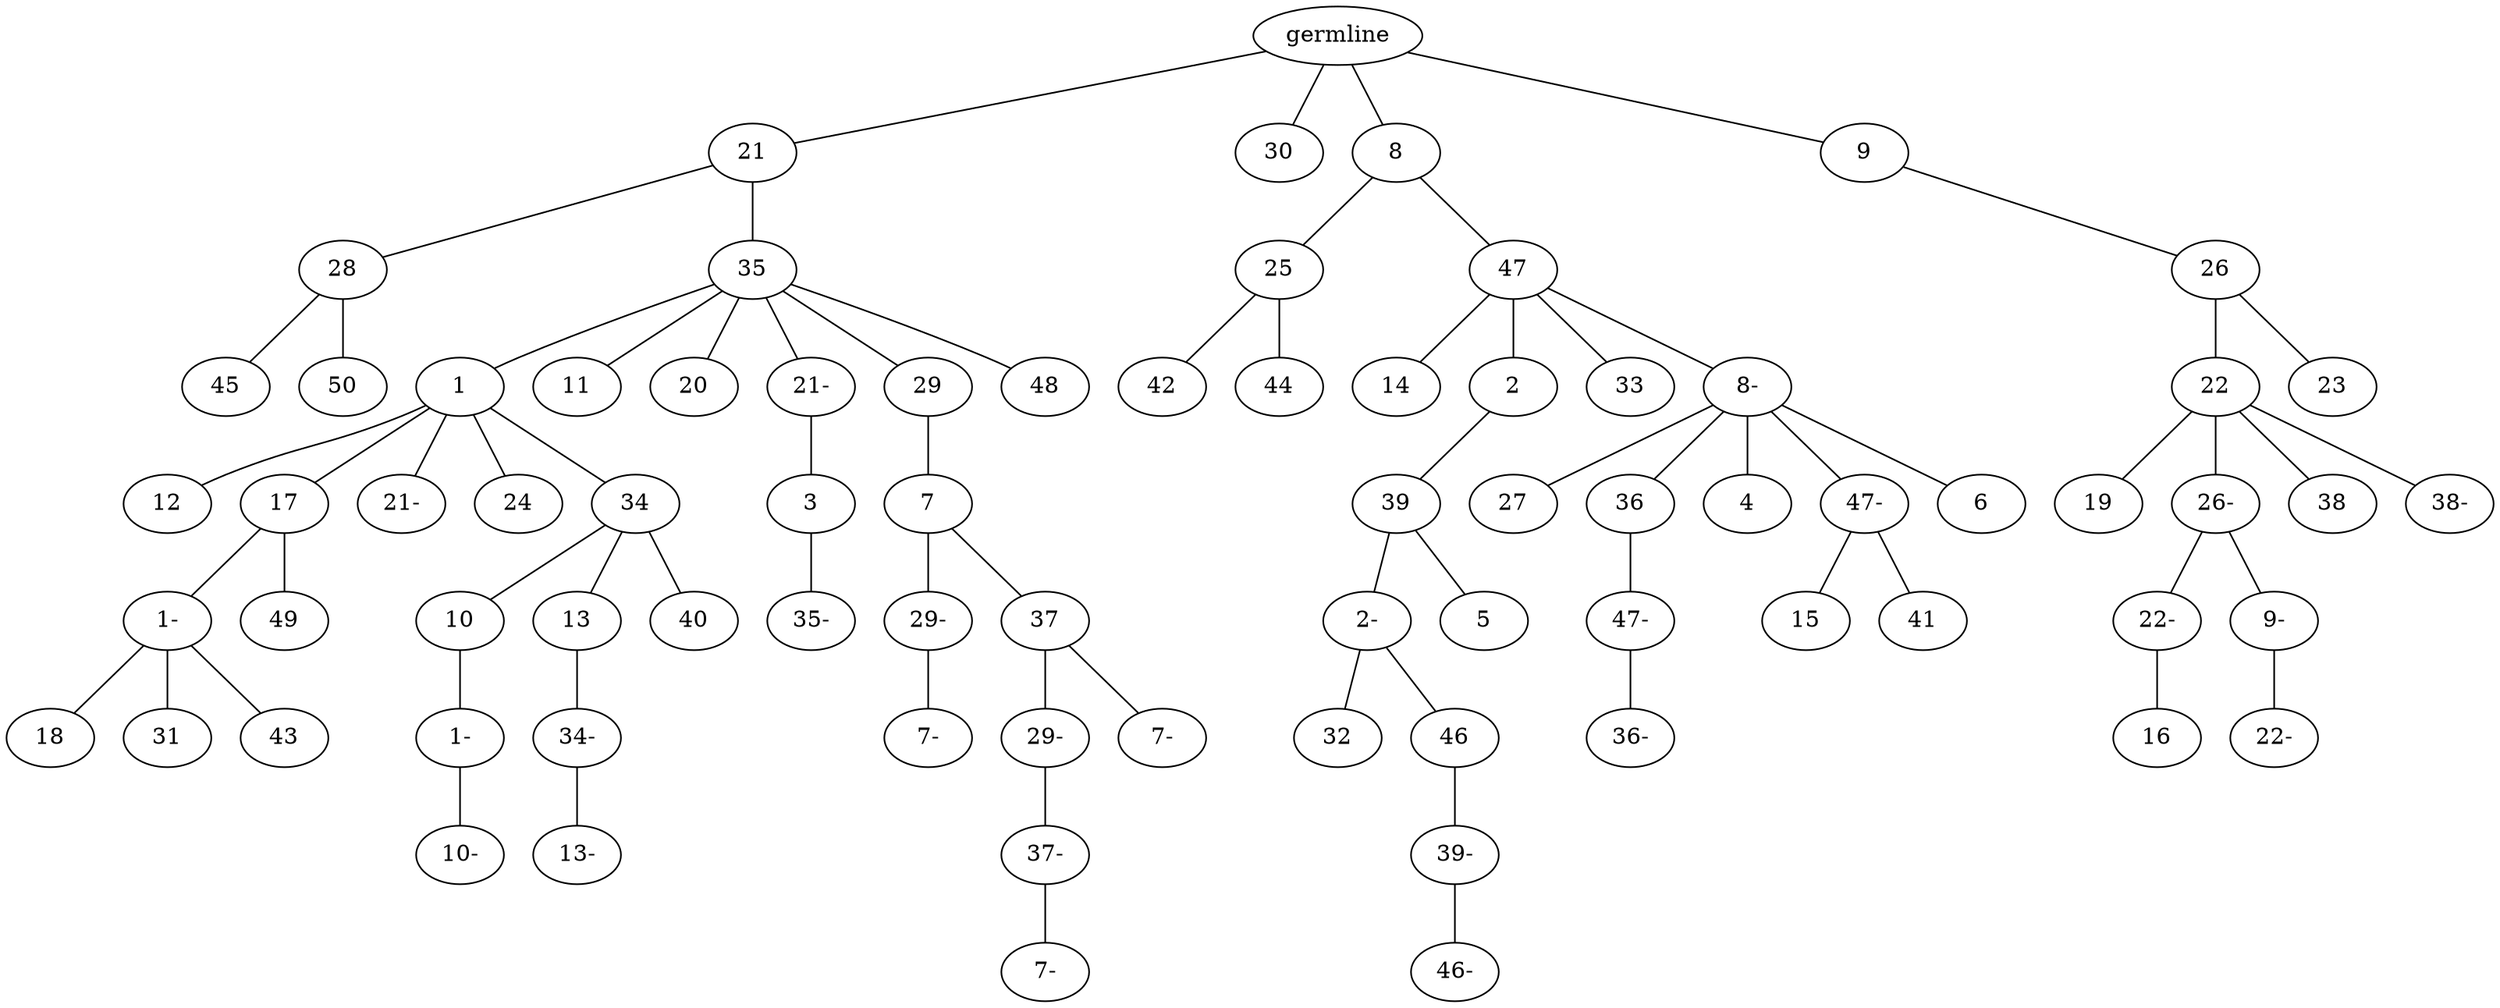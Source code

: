 graph tree {
    "140250458106848" [label="germline"];
    "140250448490992" [label="21"];
    "140250448491568" [label="28"];
    "140250452635952" [label="45"];
    "140250452636288" [label="50"];
    "140250452636672" [label="35"];
    "140250452636384" [label="1"];
    "140250452637728" [label="12"];
    "140250452637008" [label="17"];
    "140250452637200" [label="1-"];
    "140250452637584" [label="18"];
    "140250452637392" [label="31"];
    "140250452637248" [label="43"];
    "140250440562624" [label="49"];
    "140250452637536" [label="21-"];
    "140250452638448" [label="24"];
    "140250452638880" [label="34"];
    "140250452353328" [label="10"];
    "140250452355680" [label="1-"];
    "140250446050880" [label="10-"];
    "140250452355632" [label="13"];
    "140250446049536" [label="34-"];
    "140250446052368" [label="13-"];
    "140250444421680" [label="40"];
    "140250452636432" [label="11"];
    "140250452353952" [label="20"];
    "140250446052560" [label="21-"];
    "140250440454880" [label="3"];
    "140250440456176" [label="35-"];
    "140250446050448" [label="29"];
    "140250440456704" [label="7"];
    "140250440454304" [label="29-"];
    "140250440454832" [label="7-"];
    "140250440456608" [label="37"];
    "140250440456560" [label="29-"];
    "140250440455936" [label="37-"];
    "140250440454784" [label="7-"];
    "140250440457952" [label="7-"];
    "140250440456320" [label="48"];
    "140250448493584" [label="30"];
    "140250452636720" [label="8"];
    "140250440456080" [label="25"];
    "140250440454640" [label="42"];
    "140250440455696" [label="44"];
    "140250440456992" [label="47"];
    "140250440455840" [label="14"];
    "140250440457808" [label="2"];
    "140250440456944" [label="39"];
    "140250440457664" [label="2-"];
    "140250452836304" [label="32"];
    "140250452835200" [label="46"];
    "140250452834432" [label="39-"];
    "140250452833568" [label="46-"];
    "140250440455504" [label="5"];
    "140250440455888" [label="33"];
    "140250440457088" [label="8-"];
    "140250452835248" [label="27"];
    "140250452834672" [label="36"];
    "140250452835968" [label="47-"];
    "140250452833328" [label="36-"];
    "140250452832464" [label="4"];
    "140250452835056" [label="47-"];
    "140250452832896" [label="15"];
    "140250452834768" [label="41"];
    "140250452833088" [label="6"];
    "140250440458096" [label="9"];
    "140250452832656" [label="26"];
    "140250452833616" [label="22"];
    "140250452832560" [label="19"];
    "140250452834912" [label="26-"];
    "140250452835488" [label="22-"];
    "140250452833952" [label="16"];
    "140250452835152" [label="9-"];
    "140250452835584" [label="22-"];
    "140250452833136" [label="38"];
    "140250452832704" [label="38-"];
    "140250452835680" [label="23"];
    "140250458106848" -- "140250448490992";
    "140250458106848" -- "140250448493584";
    "140250458106848" -- "140250452636720";
    "140250458106848" -- "140250440458096";
    "140250448490992" -- "140250448491568";
    "140250448490992" -- "140250452636672";
    "140250448491568" -- "140250452635952";
    "140250448491568" -- "140250452636288";
    "140250452636672" -- "140250452636384";
    "140250452636672" -- "140250452636432";
    "140250452636672" -- "140250452353952";
    "140250452636672" -- "140250446052560";
    "140250452636672" -- "140250446050448";
    "140250452636672" -- "140250440456320";
    "140250452636384" -- "140250452637728";
    "140250452636384" -- "140250452637008";
    "140250452636384" -- "140250452637536";
    "140250452636384" -- "140250452638448";
    "140250452636384" -- "140250452638880";
    "140250452637008" -- "140250452637200";
    "140250452637008" -- "140250440562624";
    "140250452637200" -- "140250452637584";
    "140250452637200" -- "140250452637392";
    "140250452637200" -- "140250452637248";
    "140250452638880" -- "140250452353328";
    "140250452638880" -- "140250452355632";
    "140250452638880" -- "140250444421680";
    "140250452353328" -- "140250452355680";
    "140250452355680" -- "140250446050880";
    "140250452355632" -- "140250446049536";
    "140250446049536" -- "140250446052368";
    "140250446052560" -- "140250440454880";
    "140250440454880" -- "140250440456176";
    "140250446050448" -- "140250440456704";
    "140250440456704" -- "140250440454304";
    "140250440456704" -- "140250440456608";
    "140250440454304" -- "140250440454832";
    "140250440456608" -- "140250440456560";
    "140250440456608" -- "140250440457952";
    "140250440456560" -- "140250440455936";
    "140250440455936" -- "140250440454784";
    "140250452636720" -- "140250440456080";
    "140250452636720" -- "140250440456992";
    "140250440456080" -- "140250440454640";
    "140250440456080" -- "140250440455696";
    "140250440456992" -- "140250440455840";
    "140250440456992" -- "140250440457808";
    "140250440456992" -- "140250440455888";
    "140250440456992" -- "140250440457088";
    "140250440457808" -- "140250440456944";
    "140250440456944" -- "140250440457664";
    "140250440456944" -- "140250440455504";
    "140250440457664" -- "140250452836304";
    "140250440457664" -- "140250452835200";
    "140250452835200" -- "140250452834432";
    "140250452834432" -- "140250452833568";
    "140250440457088" -- "140250452835248";
    "140250440457088" -- "140250452834672";
    "140250440457088" -- "140250452832464";
    "140250440457088" -- "140250452835056";
    "140250440457088" -- "140250452833088";
    "140250452834672" -- "140250452835968";
    "140250452835968" -- "140250452833328";
    "140250452835056" -- "140250452832896";
    "140250452835056" -- "140250452834768";
    "140250440458096" -- "140250452832656";
    "140250452832656" -- "140250452833616";
    "140250452832656" -- "140250452835680";
    "140250452833616" -- "140250452832560";
    "140250452833616" -- "140250452834912";
    "140250452833616" -- "140250452833136";
    "140250452833616" -- "140250452832704";
    "140250452834912" -- "140250452835488";
    "140250452834912" -- "140250452835152";
    "140250452835488" -- "140250452833952";
    "140250452835152" -- "140250452835584";
}
